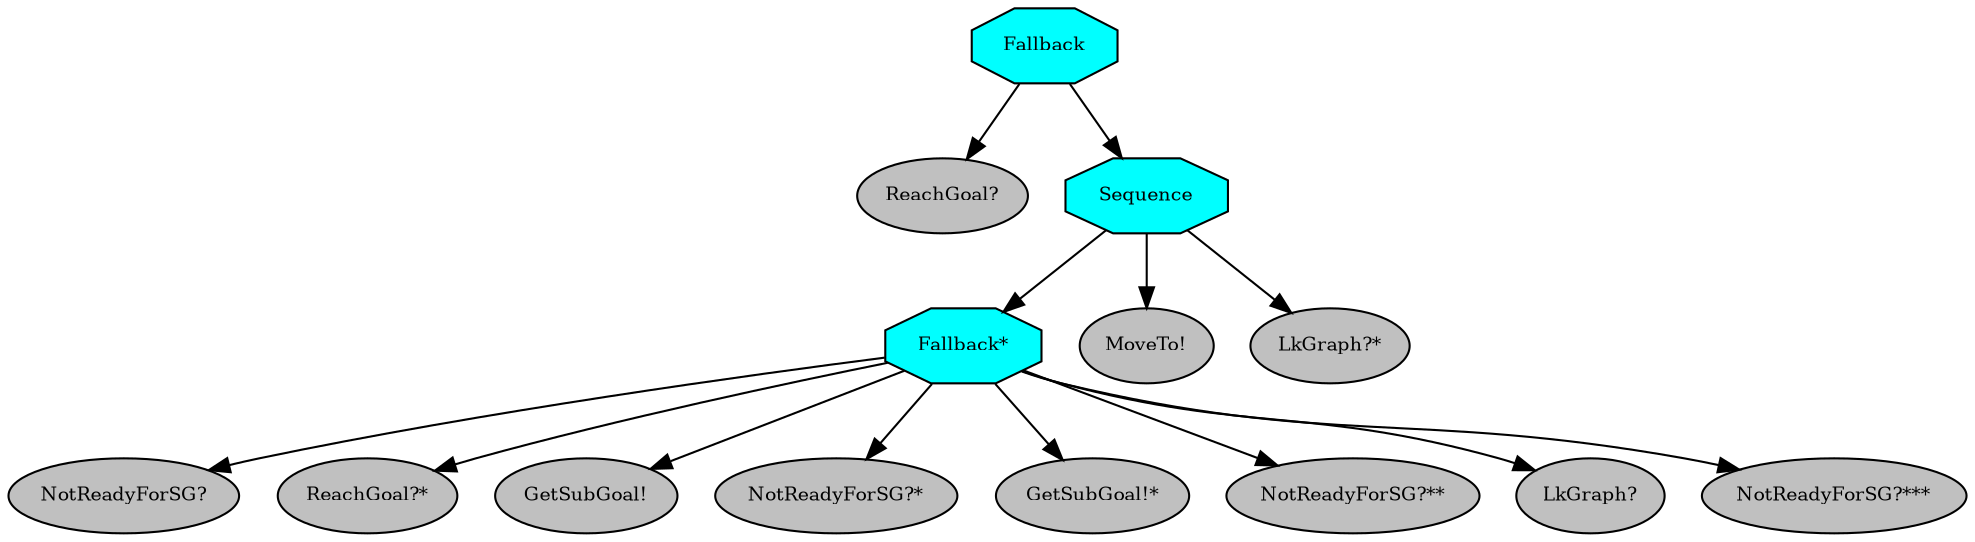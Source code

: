 digraph pastafarianism {
ordering=out;
graph [fontname="times-roman"];
node [fontname="times-roman"];
edge [fontname="times-roman"];
Fallback [fillcolor=cyan, fontcolor=black, fontsize=9, label=Fallback, shape=octagon, style=filled];
"ReachGoal?" [fillcolor=gray, fontcolor=black, fontsize=9, label="ReachGoal?", shape=ellipse, style=filled];
Fallback -> "ReachGoal?";
Sequence [fillcolor=cyan, fontcolor=black, fontsize=9, label=Sequence, shape=octagon, style=filled];
Fallback -> Sequence;
"Fallback*" [fillcolor=cyan, fontcolor=black, fontsize=9, label="Fallback*", shape=octagon, style=filled];
Sequence -> "Fallback*";
"NotReadyForSG?" [fillcolor=gray, fontcolor=black, fontsize=9, label="NotReadyForSG?", shape=ellipse, style=filled];
"Fallback*" -> "NotReadyForSG?";
"ReachGoal?*" [fillcolor=gray, fontcolor=black, fontsize=9, label="ReachGoal?*", shape=ellipse, style=filled];
"Fallback*" -> "ReachGoal?*";
"GetSubGoal!" [fillcolor=gray, fontcolor=black, fontsize=9, label="GetSubGoal!", shape=ellipse, style=filled];
"Fallback*" -> "GetSubGoal!";
"NotReadyForSG?*" [fillcolor=gray, fontcolor=black, fontsize=9, label="NotReadyForSG?*", shape=ellipse, style=filled];
"Fallback*" -> "NotReadyForSG?*";
"GetSubGoal!*" [fillcolor=gray, fontcolor=black, fontsize=9, label="GetSubGoal!*", shape=ellipse, style=filled];
"Fallback*" -> "GetSubGoal!*";
"NotReadyForSG?**" [fillcolor=gray, fontcolor=black, fontsize=9, label="NotReadyForSG?**", shape=ellipse, style=filled];
"Fallback*" -> "NotReadyForSG?**";
"LkGraph?" [fillcolor=gray, fontcolor=black, fontsize=9, label="LkGraph?", shape=ellipse, style=filled];
"Fallback*" -> "LkGraph?";
"NotReadyForSG?***" [fillcolor=gray, fontcolor=black, fontsize=9, label="NotReadyForSG?***", shape=ellipse, style=filled];
"Fallback*" -> "NotReadyForSG?***";
"MoveTo!" [fillcolor=gray, fontcolor=black, fontsize=9, label="MoveTo!", shape=ellipse, style=filled];
Sequence -> "MoveTo!";
"LkGraph?*" [fillcolor=gray, fontcolor=black, fontsize=9, label="LkGraph?*", shape=ellipse, style=filled];
Sequence -> "LkGraph?*";
}
